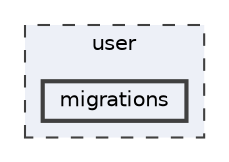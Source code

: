 digraph "user/migrations"
{
 // INTERACTIVE_SVG=YES
 // LATEX_PDF_SIZE
  bgcolor="transparent";
  edge [fontname=Helvetica,fontsize=10,labelfontname=Helvetica,labelfontsize=10];
  node [fontname=Helvetica,fontsize=10,shape=box,height=0.2,width=0.4];
  compound=true
  subgraph clusterdir_111cd2f11cffd6d6d28d89ee0389ee9e {
    graph [ bgcolor="#edf0f7", pencolor="grey25", label="user", fontname=Helvetica,fontsize=10 style="filled,dashed", URL="dir_111cd2f11cffd6d6d28d89ee0389ee9e.html",tooltip=""]
  dir_e7f110540350de6a5be2765ea4e7e188 [label="migrations", fillcolor="#edf0f7", color="grey25", style="filled,bold", URL="dir_e7f110540350de6a5be2765ea4e7e188.html",tooltip=""];
  }
}
